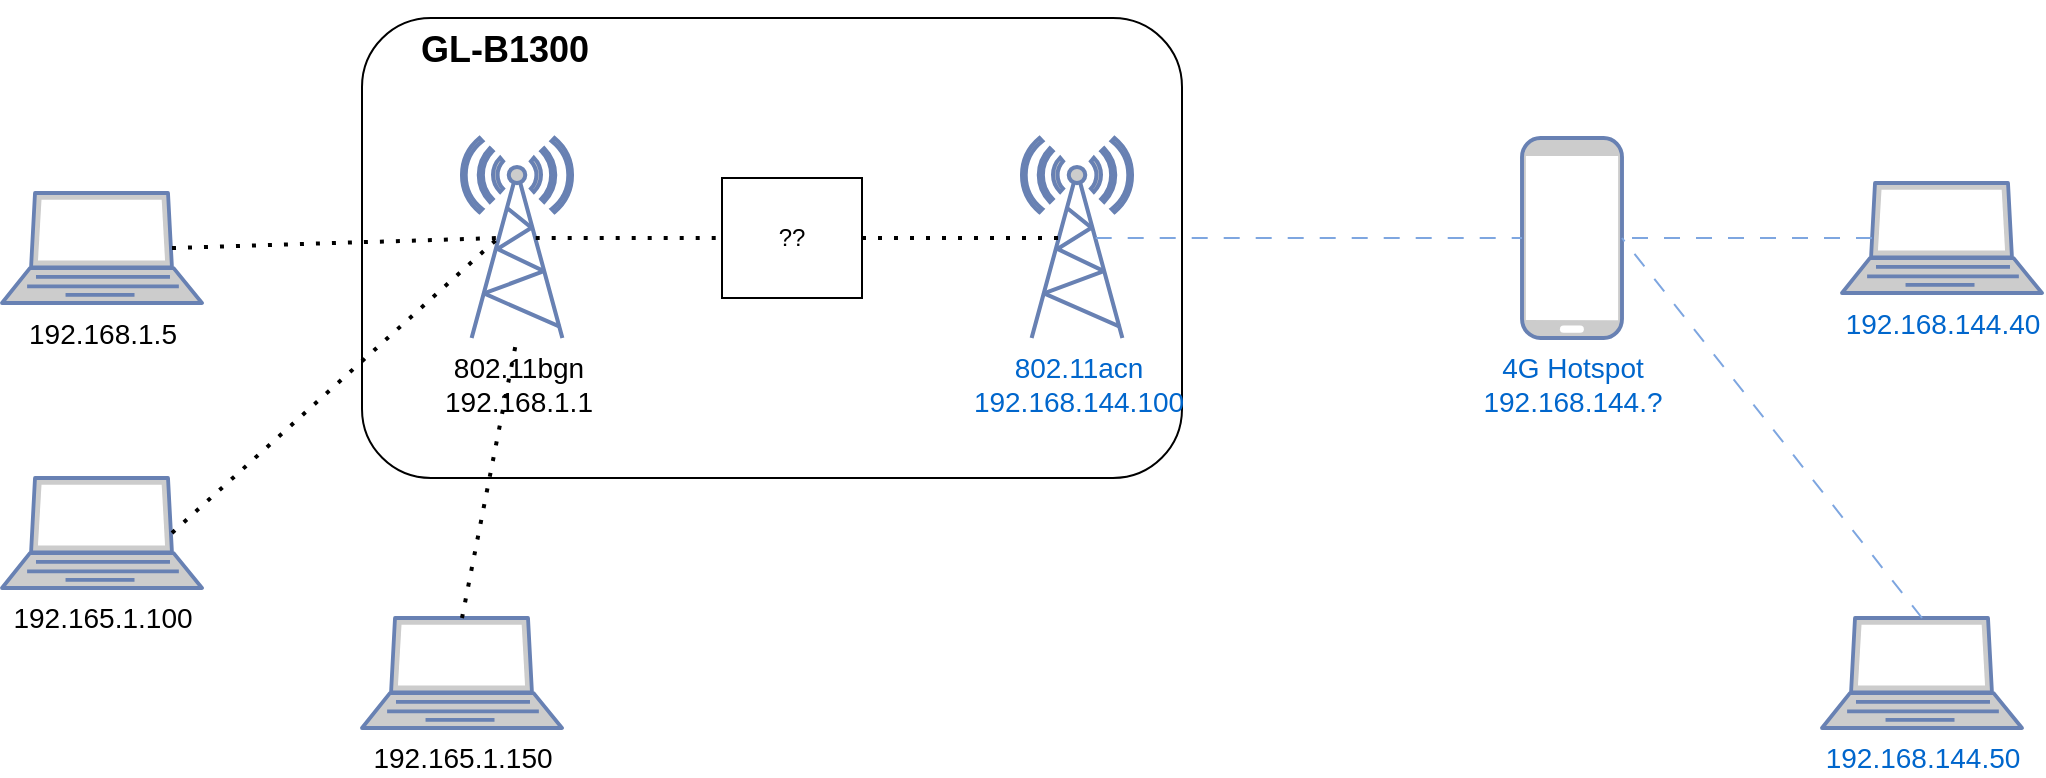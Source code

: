 <mxfile version="21.3.5" type="github">
  <diagram name="Seite-1" id="r9TBfKkIaJg5S8Zm7ZzJ">
    <mxGraphModel dx="2534" dy="806" grid="1" gridSize="10" guides="1" tooltips="1" connect="1" arrows="1" fold="1" page="1" pageScale="1" pageWidth="1100" pageHeight="850" math="0" shadow="0">
      <root>
        <mxCell id="0" />
        <mxCell id="1" parent="0" />
        <mxCell id="G2bBuCvjOR3fLEdn5uHK-8" value="" style="rounded=1;whiteSpace=wrap;html=1;" parent="1" vertex="1">
          <mxGeometry x="180" y="190" width="410" height="230" as="geometry" />
        </mxCell>
        <mxCell id="G2bBuCvjOR3fLEdn5uHK-1" value="&lt;font color=&quot;#000000&quot; style=&quot;font-size: 14px;&quot;&gt;802.11bgn&lt;br&gt;192.168.1.1&lt;/font&gt;" style="fontColor=#0066CC;verticalAlign=top;verticalLabelPosition=bottom;labelPosition=center;align=center;html=1;outlineConnect=0;fillColor=#CCCCCC;strokeColor=#6881B3;gradientColor=none;gradientDirection=north;strokeWidth=2;shape=mxgraph.networks.radio_tower;" parent="1" vertex="1">
          <mxGeometry x="230" y="250" width="55" height="100" as="geometry" />
        </mxCell>
        <mxCell id="G2bBuCvjOR3fLEdn5uHK-2" value="&lt;font style=&quot;font-size: 14px;&quot;&gt;802.11acn&lt;br&gt;192.168.144.100&lt;/font&gt;" style="fontColor=#0066CC;verticalAlign=top;verticalLabelPosition=bottom;labelPosition=center;align=center;html=1;outlineConnect=0;fillColor=#CCCCCC;strokeColor=#6881B3;gradientColor=none;gradientDirection=north;strokeWidth=2;shape=mxgraph.networks.radio_tower;" parent="1" vertex="1">
          <mxGeometry x="510" y="250" width="55" height="100" as="geometry" />
        </mxCell>
        <mxCell id="G2bBuCvjOR3fLEdn5uHK-3" value="&lt;font style=&quot;font-size: 14px;&quot;&gt;4G Hotspot&lt;br&gt;192.168.144.?&lt;/font&gt;" style="fontColor=#0066CC;verticalAlign=top;verticalLabelPosition=bottom;labelPosition=center;align=center;html=1;outlineConnect=0;fillColor=#CCCCCC;strokeColor=#6881B3;gradientColor=none;gradientDirection=north;strokeWidth=2;shape=mxgraph.networks.mobile;" parent="1" vertex="1">
          <mxGeometry x="760" y="250" width="50" height="100" as="geometry" />
        </mxCell>
        <mxCell id="G2bBuCvjOR3fLEdn5uHK-6" value="&lt;h2 style=&quot;border-color: var(--border-color); text-align: justify; line-height: 18px;&quot;&gt;GL-B1300&lt;/h2&gt;" style="text;html=1;strokeColor=none;fillColor=none;align=center;verticalAlign=middle;whiteSpace=wrap;rounded=0;" parent="1" vertex="1">
          <mxGeometry x="190" y="190" width="122.5" height="30" as="geometry" />
        </mxCell>
        <mxCell id="G2bBuCvjOR3fLEdn5uHK-7" value="&lt;font color=&quot;#000000&quot; style=&quot;font-size: 14px;&quot;&gt;192.165.1.100&lt;/font&gt;" style="fontColor=#0066CC;verticalAlign=top;verticalLabelPosition=bottom;labelPosition=center;align=center;html=1;outlineConnect=0;fillColor=#CCCCCC;strokeColor=#6881B3;gradientColor=none;gradientDirection=north;strokeWidth=2;shape=mxgraph.networks.laptop;" parent="1" vertex="1">
          <mxGeometry y="420" width="100" height="55" as="geometry" />
        </mxCell>
        <mxCell id="G2bBuCvjOR3fLEdn5uHK-9" value="&lt;font style=&quot;font-size: 14px;&quot;&gt;192.168.144.50&lt;/font&gt;" style="fontColor=#0066CC;verticalAlign=top;verticalLabelPosition=bottom;labelPosition=center;align=center;html=1;outlineConnect=0;fillColor=#CCCCCC;strokeColor=#6881B3;gradientColor=none;gradientDirection=north;strokeWidth=2;shape=mxgraph.networks.laptop;" parent="1" vertex="1">
          <mxGeometry x="910" y="490" width="100" height="55" as="geometry" />
        </mxCell>
        <mxCell id="G2bBuCvjOR3fLEdn5uHK-10" value="" style="endArrow=none;dashed=1;html=1;rounded=0;entryX=1;entryY=0.5;entryDx=0;entryDy=0;entryPerimeter=0;exitX=0.5;exitY=0;exitDx=0;exitDy=0;exitPerimeter=0;dashPattern=8 8;strokeColor=#7EA6E0;" parent="1" source="G2bBuCvjOR3fLEdn5uHK-9" target="G2bBuCvjOR3fLEdn5uHK-3" edge="1">
          <mxGeometry width="50" height="50" relative="1" as="geometry">
            <mxPoint x="520" y="310" as="sourcePoint" />
            <mxPoint x="570" y="260" as="targetPoint" />
          </mxGeometry>
        </mxCell>
        <mxCell id="G2bBuCvjOR3fLEdn5uHK-11" value="&lt;font color=&quot;#000000&quot; style=&quot;font-size: 14px;&quot;&gt;192.168.1.5&lt;/font&gt;" style="fontColor=#0066CC;verticalAlign=top;verticalLabelPosition=bottom;labelPosition=center;align=center;html=1;outlineConnect=0;fillColor=#CCCCCC;strokeColor=#6881B3;gradientColor=none;gradientDirection=north;strokeWidth=2;shape=mxgraph.networks.laptop;" parent="1" vertex="1">
          <mxGeometry y="277.5" width="100" height="55" as="geometry" />
        </mxCell>
        <mxCell id="G2bBuCvjOR3fLEdn5uHK-12" value="" style="endArrow=none;dashed=1;html=1;rounded=0;exitX=0.67;exitY=0.5;exitDx=0;exitDy=0;exitPerimeter=0;entryX=0;entryY=0.5;entryDx=0;entryDy=0;entryPerimeter=0;dashPattern=8 8;strokeColor=#7EA6E0;" parent="1" source="G2bBuCvjOR3fLEdn5uHK-2" target="G2bBuCvjOR3fLEdn5uHK-3" edge="1">
          <mxGeometry width="50" height="50" relative="1" as="geometry">
            <mxPoint x="520" y="310" as="sourcePoint" />
            <mxPoint x="570" y="260" as="targetPoint" />
          </mxGeometry>
        </mxCell>
        <mxCell id="G2bBuCvjOR3fLEdn5uHK-13" value="" style="endArrow=none;dashed=1;html=1;dashPattern=1 3;strokeWidth=2;rounded=0;exitX=0.85;exitY=0.5;exitDx=0;exitDy=0;exitPerimeter=0;entryX=0.33;entryY=0.5;entryDx=0;entryDy=0;entryPerimeter=0;" parent="1" source="G2bBuCvjOR3fLEdn5uHK-7" target="G2bBuCvjOR3fLEdn5uHK-1" edge="1">
          <mxGeometry width="50" height="50" relative="1" as="geometry">
            <mxPoint x="520" y="310" as="sourcePoint" />
            <mxPoint x="570" y="260" as="targetPoint" />
          </mxGeometry>
        </mxCell>
        <mxCell id="G2bBuCvjOR3fLEdn5uHK-14" value="" style="endArrow=none;dashed=1;html=1;dashPattern=1 3;strokeWidth=2;rounded=0;exitX=0.85;exitY=0.5;exitDx=0;exitDy=0;exitPerimeter=0;entryX=0.33;entryY=0.5;entryDx=0;entryDy=0;entryPerimeter=0;" parent="1" source="G2bBuCvjOR3fLEdn5uHK-11" target="G2bBuCvjOR3fLEdn5uHK-1" edge="1">
          <mxGeometry width="50" height="50" relative="1" as="geometry">
            <mxPoint x="290" y="500" as="sourcePoint" />
            <mxPoint x="200" y="360" as="targetPoint" />
          </mxGeometry>
        </mxCell>
        <mxCell id="G2bBuCvjOR3fLEdn5uHK-16" value="??" style="rounded=0;whiteSpace=wrap;html=1;" parent="1" vertex="1">
          <mxGeometry x="360" y="270" width="70" height="60" as="geometry" />
        </mxCell>
        <mxCell id="G2bBuCvjOR3fLEdn5uHK-17" value="" style="endArrow=none;dashed=1;html=1;dashPattern=1 3;strokeWidth=2;rounded=0;exitX=0.67;exitY=0.5;exitDx=0;exitDy=0;exitPerimeter=0;entryX=0;entryY=0.5;entryDx=0;entryDy=0;" parent="1" source="G2bBuCvjOR3fLEdn5uHK-1" target="G2bBuCvjOR3fLEdn5uHK-16" edge="1">
          <mxGeometry width="50" height="50" relative="1" as="geometry">
            <mxPoint x="580" y="310" as="sourcePoint" />
            <mxPoint x="630" y="260" as="targetPoint" />
          </mxGeometry>
        </mxCell>
        <mxCell id="G2bBuCvjOR3fLEdn5uHK-18" value="" style="endArrow=none;dashed=1;html=1;dashPattern=1 3;strokeWidth=2;rounded=0;exitX=1;exitY=0.5;exitDx=0;exitDy=0;entryX=0.33;entryY=0.5;entryDx=0;entryDy=0;entryPerimeter=0;" parent="1" source="G2bBuCvjOR3fLEdn5uHK-16" target="G2bBuCvjOR3fLEdn5uHK-2" edge="1">
          <mxGeometry width="50" height="50" relative="1" as="geometry">
            <mxPoint x="277" y="320" as="sourcePoint" />
            <mxPoint x="350" y="315" as="targetPoint" />
          </mxGeometry>
        </mxCell>
        <mxCell id="G2bBuCvjOR3fLEdn5uHK-19" value="&lt;font style=&quot;font-size: 14px;&quot;&gt;192.168.144.40&lt;/font&gt;" style="fontColor=#0066CC;verticalAlign=top;verticalLabelPosition=bottom;labelPosition=center;align=center;html=1;outlineConnect=0;fillColor=#CCCCCC;strokeColor=#6881B3;gradientColor=none;gradientDirection=north;strokeWidth=2;shape=mxgraph.networks.laptop;" parent="1" vertex="1">
          <mxGeometry x="920" y="272.5" width="100" height="55" as="geometry" />
        </mxCell>
        <mxCell id="G2bBuCvjOR3fLEdn5uHK-20" value="" style="endArrow=none;dashed=1;html=1;rounded=0;entryX=1;entryY=0.5;entryDx=0;entryDy=0;entryPerimeter=0;exitX=0.15;exitY=0.5;exitDx=0;exitDy=0;exitPerimeter=0;dashPattern=8 8;strokeColor=#7EA6E0;" parent="1" source="G2bBuCvjOR3fLEdn5uHK-19" target="G2bBuCvjOR3fLEdn5uHK-3" edge="1">
          <mxGeometry width="50" height="50" relative="1" as="geometry">
            <mxPoint x="970" y="500" as="sourcePoint" />
            <mxPoint x="820" y="310" as="targetPoint" />
          </mxGeometry>
        </mxCell>
        <mxCell id="3-kDmfKY_m4YH0zAhRty-1" value="&lt;font color=&quot;#000000&quot; style=&quot;font-size: 14px;&quot;&gt;192.165.1.150&lt;/font&gt;" style="fontColor=#0066CC;verticalAlign=top;verticalLabelPosition=bottom;labelPosition=center;align=center;html=1;outlineConnect=0;fillColor=#CCCCCC;strokeColor=#6881B3;gradientColor=none;gradientDirection=north;strokeWidth=2;shape=mxgraph.networks.laptop;" vertex="1" parent="1">
          <mxGeometry x="180" y="490" width="100" height="55" as="geometry" />
        </mxCell>
        <mxCell id="3-kDmfKY_m4YH0zAhRty-3" value="" style="endArrow=none;dashed=1;html=1;dashPattern=1 3;strokeWidth=2;rounded=0;exitX=0.5;exitY=0;exitDx=0;exitDy=0;exitPerimeter=0;entryX=0.5;entryY=1;entryDx=0;entryDy=0;entryPerimeter=0;" edge="1" parent="1" source="3-kDmfKY_m4YH0zAhRty-1" target="G2bBuCvjOR3fLEdn5uHK-1">
          <mxGeometry width="50" height="50" relative="1" as="geometry">
            <mxPoint x="95" y="458" as="sourcePoint" />
            <mxPoint x="258" y="310" as="targetPoint" />
          </mxGeometry>
        </mxCell>
      </root>
    </mxGraphModel>
  </diagram>
</mxfile>
